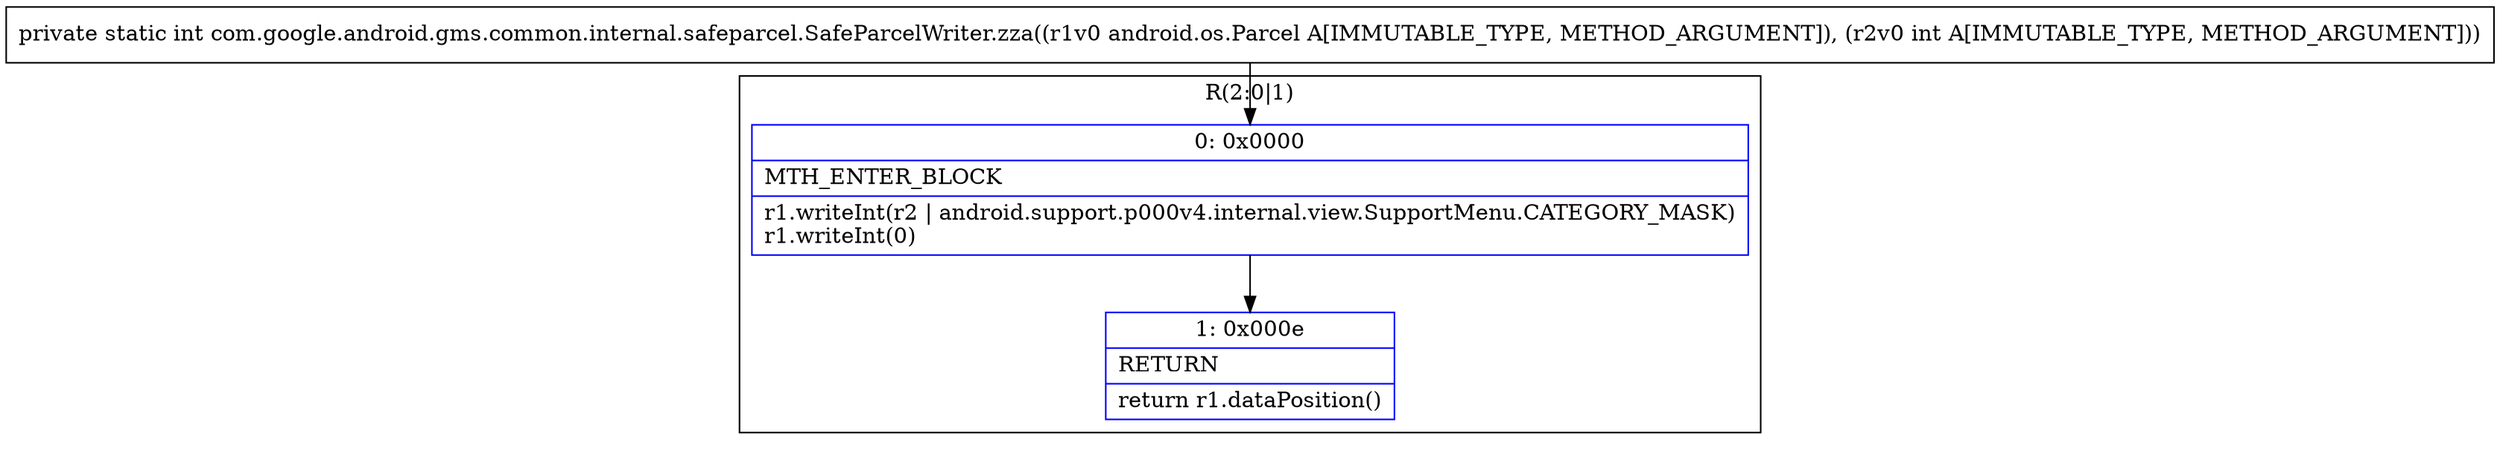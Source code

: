 digraph "CFG forcom.google.android.gms.common.internal.safeparcel.SafeParcelWriter.zza(Landroid\/os\/Parcel;I)I" {
subgraph cluster_Region_1093719212 {
label = "R(2:0|1)";
node [shape=record,color=blue];
Node_0 [shape=record,label="{0\:\ 0x0000|MTH_ENTER_BLOCK\l|r1.writeInt(r2 \| android.support.p000v4.internal.view.SupportMenu.CATEGORY_MASK)\lr1.writeInt(0)\l}"];
Node_1 [shape=record,label="{1\:\ 0x000e|RETURN\l|return r1.dataPosition()\l}"];
}
MethodNode[shape=record,label="{private static int com.google.android.gms.common.internal.safeparcel.SafeParcelWriter.zza((r1v0 android.os.Parcel A[IMMUTABLE_TYPE, METHOD_ARGUMENT]), (r2v0 int A[IMMUTABLE_TYPE, METHOD_ARGUMENT])) }"];
MethodNode -> Node_0;
Node_0 -> Node_1;
}

